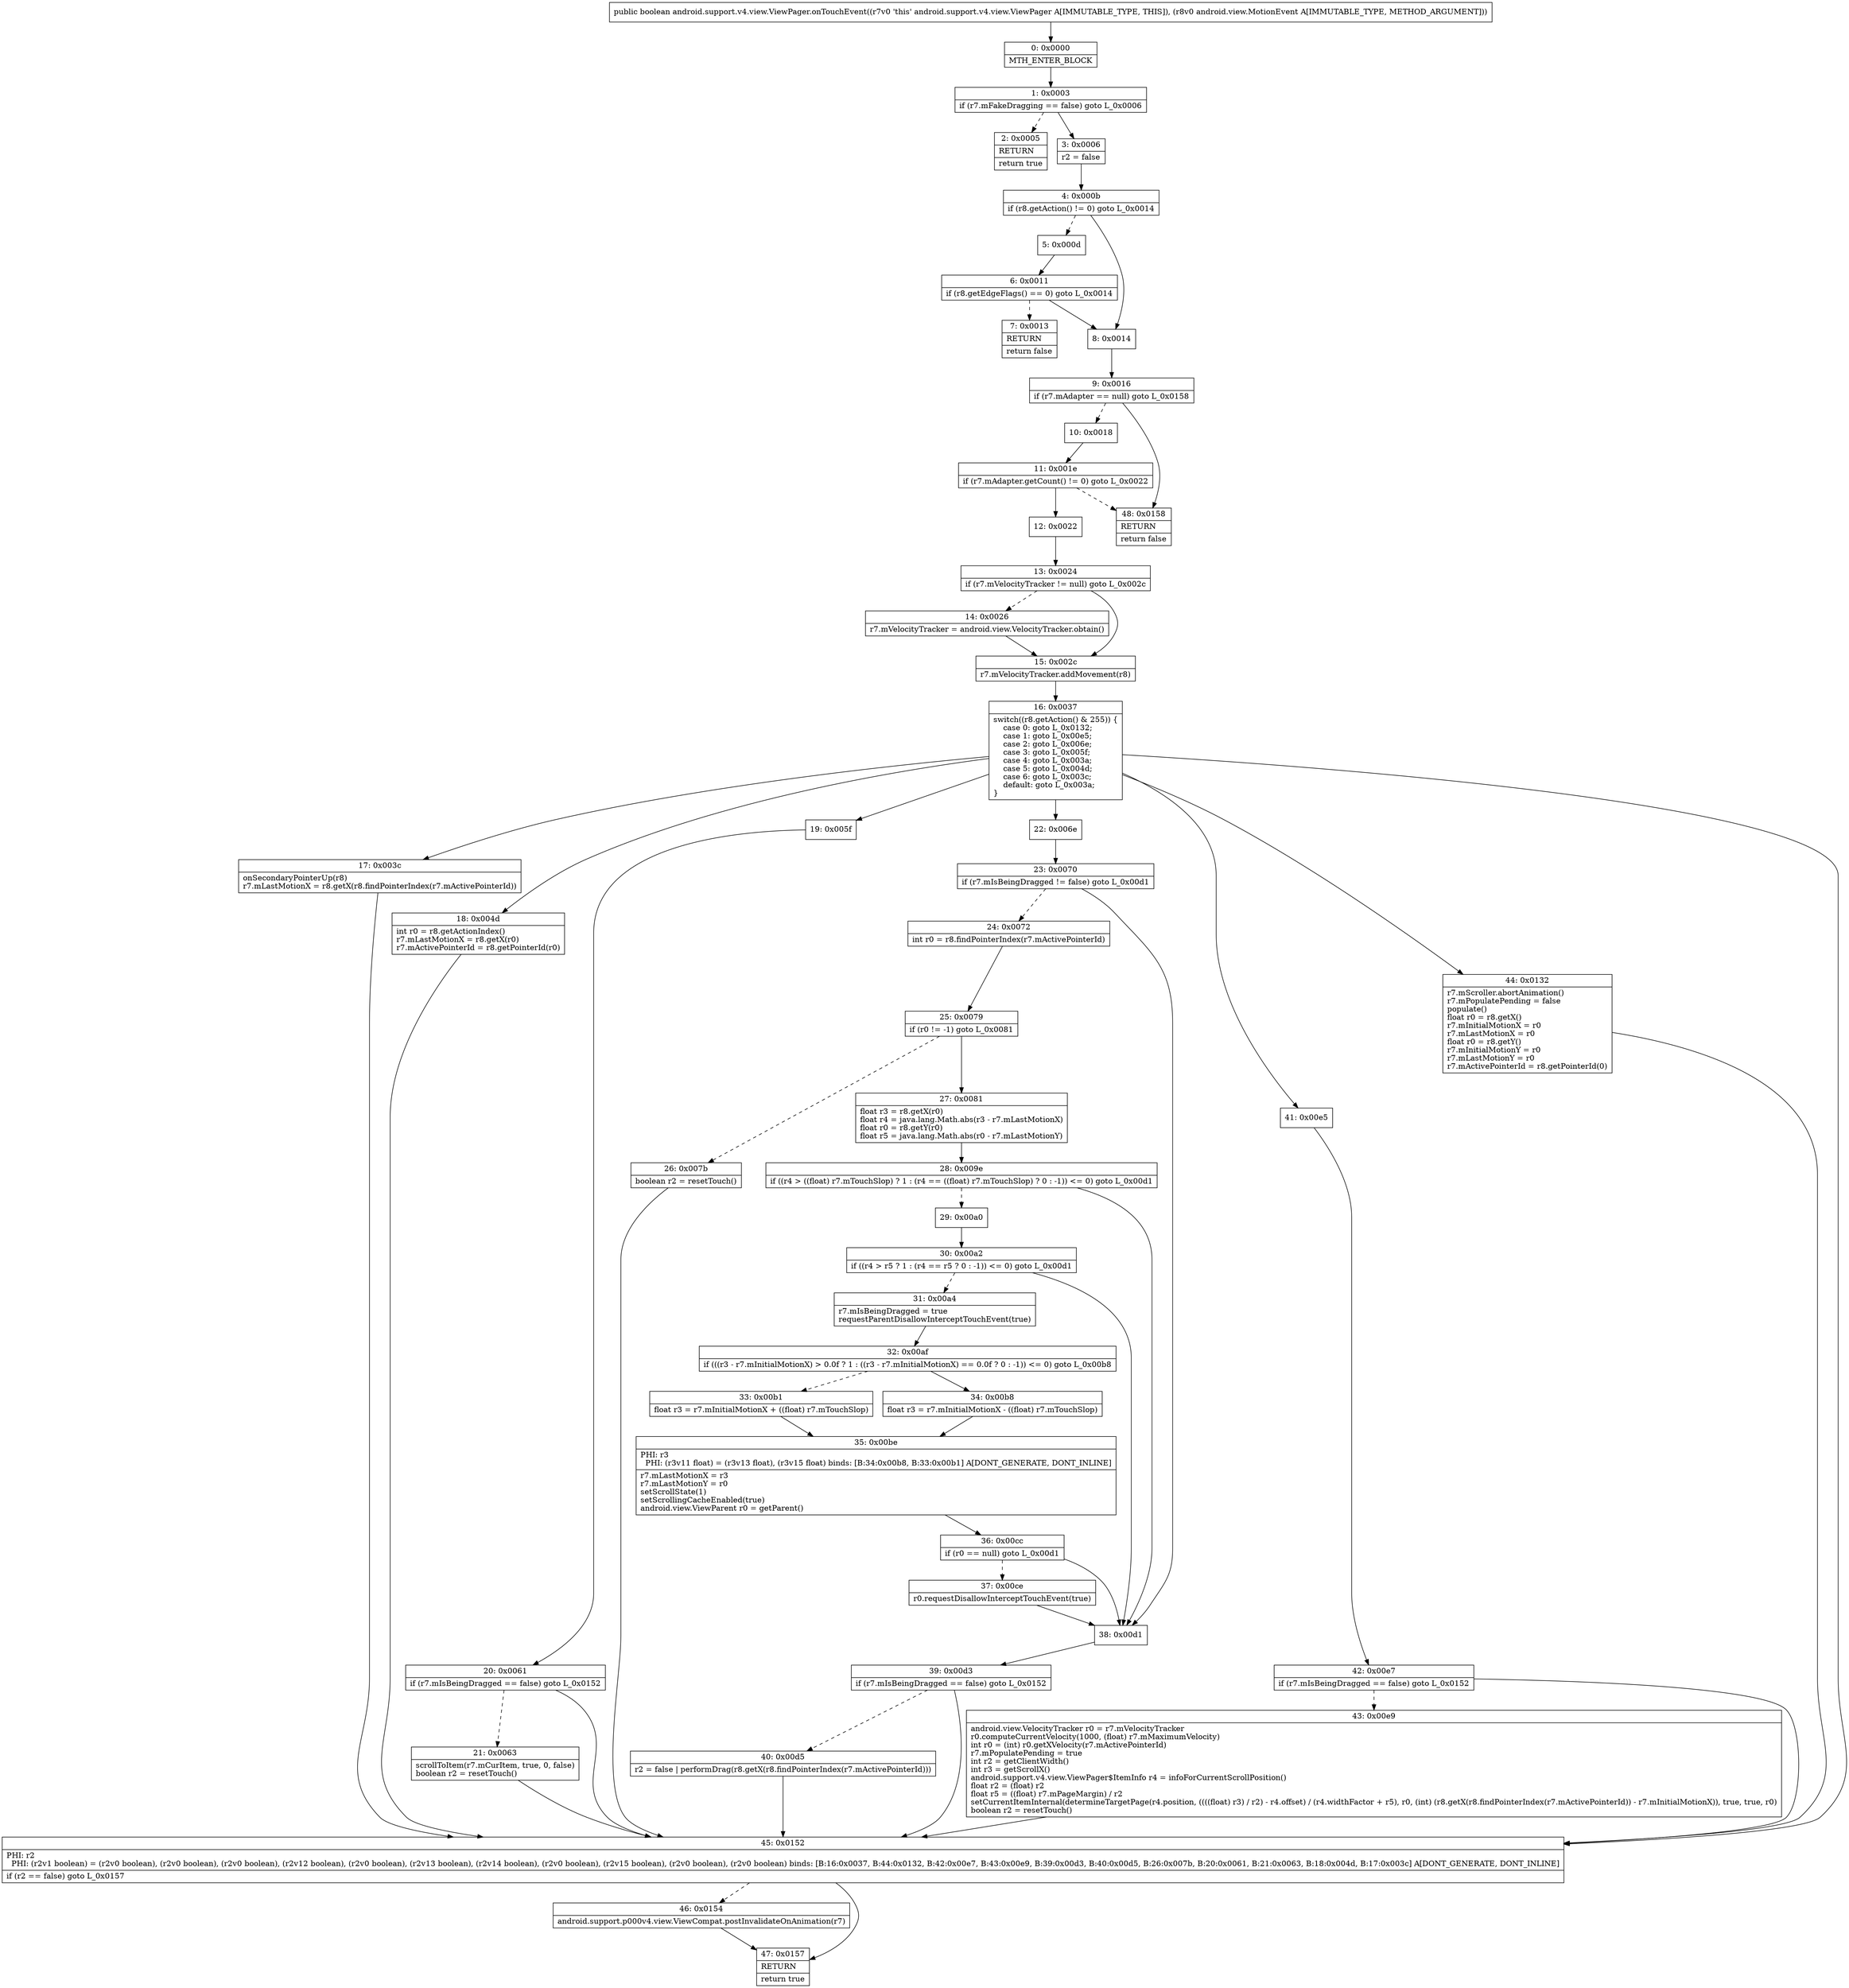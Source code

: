 digraph "CFG forandroid.support.v4.view.ViewPager.onTouchEvent(Landroid\/view\/MotionEvent;)Z" {
Node_0 [shape=record,label="{0\:\ 0x0000|MTH_ENTER_BLOCK\l}"];
Node_1 [shape=record,label="{1\:\ 0x0003|if (r7.mFakeDragging == false) goto L_0x0006\l}"];
Node_2 [shape=record,label="{2\:\ 0x0005|RETURN\l|return true\l}"];
Node_3 [shape=record,label="{3\:\ 0x0006|r2 = false\l}"];
Node_4 [shape=record,label="{4\:\ 0x000b|if (r8.getAction() != 0) goto L_0x0014\l}"];
Node_5 [shape=record,label="{5\:\ 0x000d}"];
Node_6 [shape=record,label="{6\:\ 0x0011|if (r8.getEdgeFlags() == 0) goto L_0x0014\l}"];
Node_7 [shape=record,label="{7\:\ 0x0013|RETURN\l|return false\l}"];
Node_8 [shape=record,label="{8\:\ 0x0014}"];
Node_9 [shape=record,label="{9\:\ 0x0016|if (r7.mAdapter == null) goto L_0x0158\l}"];
Node_10 [shape=record,label="{10\:\ 0x0018}"];
Node_11 [shape=record,label="{11\:\ 0x001e|if (r7.mAdapter.getCount() != 0) goto L_0x0022\l}"];
Node_12 [shape=record,label="{12\:\ 0x0022}"];
Node_13 [shape=record,label="{13\:\ 0x0024|if (r7.mVelocityTracker != null) goto L_0x002c\l}"];
Node_14 [shape=record,label="{14\:\ 0x0026|r7.mVelocityTracker = android.view.VelocityTracker.obtain()\l}"];
Node_15 [shape=record,label="{15\:\ 0x002c|r7.mVelocityTracker.addMovement(r8)\l}"];
Node_16 [shape=record,label="{16\:\ 0x0037|switch((r8.getAction() & 255)) \{\l    case 0: goto L_0x0132;\l    case 1: goto L_0x00e5;\l    case 2: goto L_0x006e;\l    case 3: goto L_0x005f;\l    case 4: goto L_0x003a;\l    case 5: goto L_0x004d;\l    case 6: goto L_0x003c;\l    default: goto L_0x003a;\l\}\l}"];
Node_17 [shape=record,label="{17\:\ 0x003c|onSecondaryPointerUp(r8)\lr7.mLastMotionX = r8.getX(r8.findPointerIndex(r7.mActivePointerId))\l}"];
Node_18 [shape=record,label="{18\:\ 0x004d|int r0 = r8.getActionIndex()\lr7.mLastMotionX = r8.getX(r0)\lr7.mActivePointerId = r8.getPointerId(r0)\l}"];
Node_19 [shape=record,label="{19\:\ 0x005f}"];
Node_20 [shape=record,label="{20\:\ 0x0061|if (r7.mIsBeingDragged == false) goto L_0x0152\l}"];
Node_21 [shape=record,label="{21\:\ 0x0063|scrollToItem(r7.mCurItem, true, 0, false)\lboolean r2 = resetTouch()\l}"];
Node_22 [shape=record,label="{22\:\ 0x006e}"];
Node_23 [shape=record,label="{23\:\ 0x0070|if (r7.mIsBeingDragged != false) goto L_0x00d1\l}"];
Node_24 [shape=record,label="{24\:\ 0x0072|int r0 = r8.findPointerIndex(r7.mActivePointerId)\l}"];
Node_25 [shape=record,label="{25\:\ 0x0079|if (r0 != \-1) goto L_0x0081\l}"];
Node_26 [shape=record,label="{26\:\ 0x007b|boolean r2 = resetTouch()\l}"];
Node_27 [shape=record,label="{27\:\ 0x0081|float r3 = r8.getX(r0)\lfloat r4 = java.lang.Math.abs(r3 \- r7.mLastMotionX)\lfloat r0 = r8.getY(r0)\lfloat r5 = java.lang.Math.abs(r0 \- r7.mLastMotionY)\l}"];
Node_28 [shape=record,label="{28\:\ 0x009e|if ((r4 \> ((float) r7.mTouchSlop) ? 1 : (r4 == ((float) r7.mTouchSlop) ? 0 : \-1)) \<= 0) goto L_0x00d1\l}"];
Node_29 [shape=record,label="{29\:\ 0x00a0}"];
Node_30 [shape=record,label="{30\:\ 0x00a2|if ((r4 \> r5 ? 1 : (r4 == r5 ? 0 : \-1)) \<= 0) goto L_0x00d1\l}"];
Node_31 [shape=record,label="{31\:\ 0x00a4|r7.mIsBeingDragged = true\lrequestParentDisallowInterceptTouchEvent(true)\l}"];
Node_32 [shape=record,label="{32\:\ 0x00af|if (((r3 \- r7.mInitialMotionX) \> 0.0f ? 1 : ((r3 \- r7.mInitialMotionX) == 0.0f ? 0 : \-1)) \<= 0) goto L_0x00b8\l}"];
Node_33 [shape=record,label="{33\:\ 0x00b1|float r3 = r7.mInitialMotionX + ((float) r7.mTouchSlop)\l}"];
Node_34 [shape=record,label="{34\:\ 0x00b8|float r3 = r7.mInitialMotionX \- ((float) r7.mTouchSlop)\l}"];
Node_35 [shape=record,label="{35\:\ 0x00be|PHI: r3 \l  PHI: (r3v11 float) = (r3v13 float), (r3v15 float) binds: [B:34:0x00b8, B:33:0x00b1] A[DONT_GENERATE, DONT_INLINE]\l|r7.mLastMotionX = r3\lr7.mLastMotionY = r0\lsetScrollState(1)\lsetScrollingCacheEnabled(true)\landroid.view.ViewParent r0 = getParent()\l}"];
Node_36 [shape=record,label="{36\:\ 0x00cc|if (r0 == null) goto L_0x00d1\l}"];
Node_37 [shape=record,label="{37\:\ 0x00ce|r0.requestDisallowInterceptTouchEvent(true)\l}"];
Node_38 [shape=record,label="{38\:\ 0x00d1}"];
Node_39 [shape=record,label="{39\:\ 0x00d3|if (r7.mIsBeingDragged == false) goto L_0x0152\l}"];
Node_40 [shape=record,label="{40\:\ 0x00d5|r2 = false \| performDrag(r8.getX(r8.findPointerIndex(r7.mActivePointerId)))\l}"];
Node_41 [shape=record,label="{41\:\ 0x00e5}"];
Node_42 [shape=record,label="{42\:\ 0x00e7|if (r7.mIsBeingDragged == false) goto L_0x0152\l}"];
Node_43 [shape=record,label="{43\:\ 0x00e9|android.view.VelocityTracker r0 = r7.mVelocityTracker\lr0.computeCurrentVelocity(1000, (float) r7.mMaximumVelocity)\lint r0 = (int) r0.getXVelocity(r7.mActivePointerId)\lr7.mPopulatePending = true\lint r2 = getClientWidth()\lint r3 = getScrollX()\landroid.support.v4.view.ViewPager$ItemInfo r4 = infoForCurrentScrollPosition()\lfloat r2 = (float) r2\lfloat r5 = ((float) r7.mPageMargin) \/ r2\lsetCurrentItemInternal(determineTargetPage(r4.position, ((((float) r3) \/ r2) \- r4.offset) \/ (r4.widthFactor + r5), r0, (int) (r8.getX(r8.findPointerIndex(r7.mActivePointerId)) \- r7.mInitialMotionX)), true, true, r0)\lboolean r2 = resetTouch()\l}"];
Node_44 [shape=record,label="{44\:\ 0x0132|r7.mScroller.abortAnimation()\lr7.mPopulatePending = false\lpopulate()\lfloat r0 = r8.getX()\lr7.mInitialMotionX = r0\lr7.mLastMotionX = r0\lfloat r0 = r8.getY()\lr7.mInitialMotionY = r0\lr7.mLastMotionY = r0\lr7.mActivePointerId = r8.getPointerId(0)\l}"];
Node_45 [shape=record,label="{45\:\ 0x0152|PHI: r2 \l  PHI: (r2v1 boolean) = (r2v0 boolean), (r2v0 boolean), (r2v0 boolean), (r2v12 boolean), (r2v0 boolean), (r2v13 boolean), (r2v14 boolean), (r2v0 boolean), (r2v15 boolean), (r2v0 boolean), (r2v0 boolean) binds: [B:16:0x0037, B:44:0x0132, B:42:0x00e7, B:43:0x00e9, B:39:0x00d3, B:40:0x00d5, B:26:0x007b, B:20:0x0061, B:21:0x0063, B:18:0x004d, B:17:0x003c] A[DONT_GENERATE, DONT_INLINE]\l|if (r2 == false) goto L_0x0157\l}"];
Node_46 [shape=record,label="{46\:\ 0x0154|android.support.p000v4.view.ViewCompat.postInvalidateOnAnimation(r7)\l}"];
Node_47 [shape=record,label="{47\:\ 0x0157|RETURN\l|return true\l}"];
Node_48 [shape=record,label="{48\:\ 0x0158|RETURN\l|return false\l}"];
MethodNode[shape=record,label="{public boolean android.support.v4.view.ViewPager.onTouchEvent((r7v0 'this' android.support.v4.view.ViewPager A[IMMUTABLE_TYPE, THIS]), (r8v0 android.view.MotionEvent A[IMMUTABLE_TYPE, METHOD_ARGUMENT])) }"];
MethodNode -> Node_0;
Node_0 -> Node_1;
Node_1 -> Node_2[style=dashed];
Node_1 -> Node_3;
Node_3 -> Node_4;
Node_4 -> Node_5[style=dashed];
Node_4 -> Node_8;
Node_5 -> Node_6;
Node_6 -> Node_7[style=dashed];
Node_6 -> Node_8;
Node_8 -> Node_9;
Node_9 -> Node_10[style=dashed];
Node_9 -> Node_48;
Node_10 -> Node_11;
Node_11 -> Node_12;
Node_11 -> Node_48[style=dashed];
Node_12 -> Node_13;
Node_13 -> Node_14[style=dashed];
Node_13 -> Node_15;
Node_14 -> Node_15;
Node_15 -> Node_16;
Node_16 -> Node_17;
Node_16 -> Node_18;
Node_16 -> Node_19;
Node_16 -> Node_22;
Node_16 -> Node_41;
Node_16 -> Node_44;
Node_16 -> Node_45;
Node_17 -> Node_45;
Node_18 -> Node_45;
Node_19 -> Node_20;
Node_20 -> Node_21[style=dashed];
Node_20 -> Node_45;
Node_21 -> Node_45;
Node_22 -> Node_23;
Node_23 -> Node_24[style=dashed];
Node_23 -> Node_38;
Node_24 -> Node_25;
Node_25 -> Node_26[style=dashed];
Node_25 -> Node_27;
Node_26 -> Node_45;
Node_27 -> Node_28;
Node_28 -> Node_29[style=dashed];
Node_28 -> Node_38;
Node_29 -> Node_30;
Node_30 -> Node_31[style=dashed];
Node_30 -> Node_38;
Node_31 -> Node_32;
Node_32 -> Node_33[style=dashed];
Node_32 -> Node_34;
Node_33 -> Node_35;
Node_34 -> Node_35;
Node_35 -> Node_36;
Node_36 -> Node_37[style=dashed];
Node_36 -> Node_38;
Node_37 -> Node_38;
Node_38 -> Node_39;
Node_39 -> Node_40[style=dashed];
Node_39 -> Node_45;
Node_40 -> Node_45;
Node_41 -> Node_42;
Node_42 -> Node_43[style=dashed];
Node_42 -> Node_45;
Node_43 -> Node_45;
Node_44 -> Node_45;
Node_45 -> Node_46[style=dashed];
Node_45 -> Node_47;
Node_46 -> Node_47;
}

